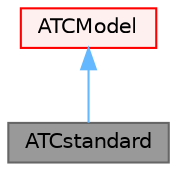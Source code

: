 digraph "ATCstandard"
{
 // LATEX_PDF_SIZE
  bgcolor="transparent";
  edge [fontname=Helvetica,fontsize=10,labelfontname=Helvetica,labelfontsize=10];
  node [fontname=Helvetica,fontsize=10,shape=box,height=0.2,width=0.4];
  Node1 [id="Node000001",label="ATCstandard",height=0.2,width=0.4,color="gray40", fillcolor="grey60", style="filled", fontcolor="black",tooltip="The ATC formualtion resulting by differentiating the Non-conservative form of the momentum equations."];
  Node2 -> Node1 [id="edge1_Node000001_Node000002",dir="back",color="steelblue1",style="solid",tooltip=" "];
  Node2 [id="Node000002",label="ATCModel",height=0.2,width=0.4,color="red", fillcolor="#FFF0F0", style="filled",URL="$classFoam_1_1ATCModel.html",tooltip="Base class for selecting the adjoint transpose convection model. Inherits from regIOobject to add loo..."];
}
